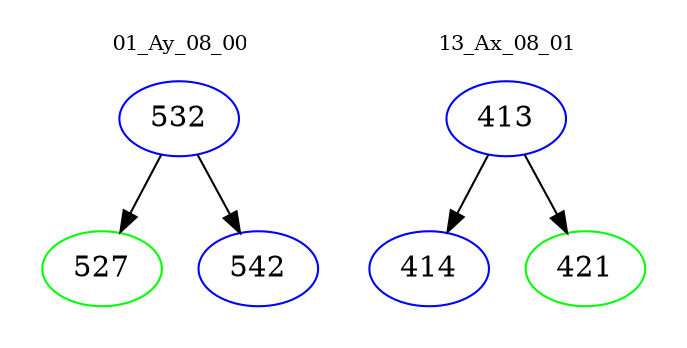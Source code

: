 digraph{
subgraph cluster_0 {
color = white
label = "01_Ay_08_00";
fontsize=10;
T0_532 [label="532", color="blue"]
T0_532 -> T0_527 [color="black"]
T0_527 [label="527", color="green"]
T0_532 -> T0_542 [color="black"]
T0_542 [label="542", color="blue"]
}
subgraph cluster_1 {
color = white
label = "13_Ax_08_01";
fontsize=10;
T1_413 [label="413", color="blue"]
T1_413 -> T1_414 [color="black"]
T1_414 [label="414", color="blue"]
T1_413 -> T1_421 [color="black"]
T1_421 [label="421", color="green"]
}
}
